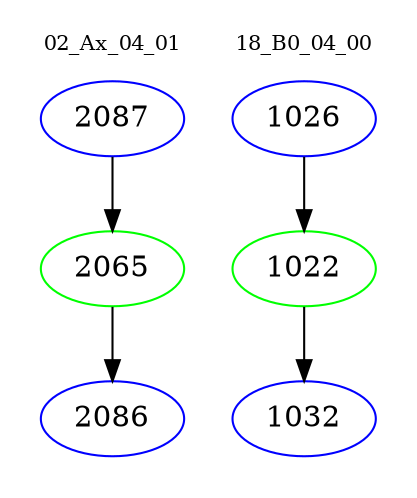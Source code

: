 digraph{
subgraph cluster_0 {
color = white
label = "02_Ax_04_01";
fontsize=10;
T0_2087 [label="2087", color="blue"]
T0_2087 -> T0_2065 [color="black"]
T0_2065 [label="2065", color="green"]
T0_2065 -> T0_2086 [color="black"]
T0_2086 [label="2086", color="blue"]
}
subgraph cluster_1 {
color = white
label = "18_B0_04_00";
fontsize=10;
T1_1026 [label="1026", color="blue"]
T1_1026 -> T1_1022 [color="black"]
T1_1022 [label="1022", color="green"]
T1_1022 -> T1_1032 [color="black"]
T1_1032 [label="1032", color="blue"]
}
}
